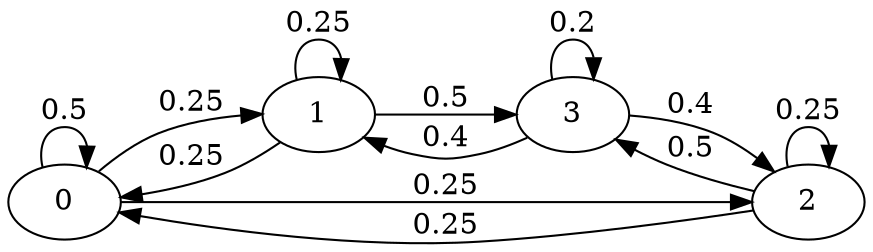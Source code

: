 digraph G {
    rankdir="LR"
    
    0 -> 0 [label = 0.5]
    0 -> 1 [label = 0.25]
    0 -> 2 [label = 0.25]
    
    
    
    1 -> 0 [label = 0.25]
    1 -> 1 [label = 0.25]
    
    1 -> 3 [label = 0.5]
    
    
    2 -> 0 [label = 0.25]
    
    2 -> 2 [label = 0.25]
    2 -> 3 [label = 0.5]
    
    
    3 -> 1 [label = 0.4]
    3 -> 2 [label = 0.4]
    3 -> 3 [label = 0.2]
}